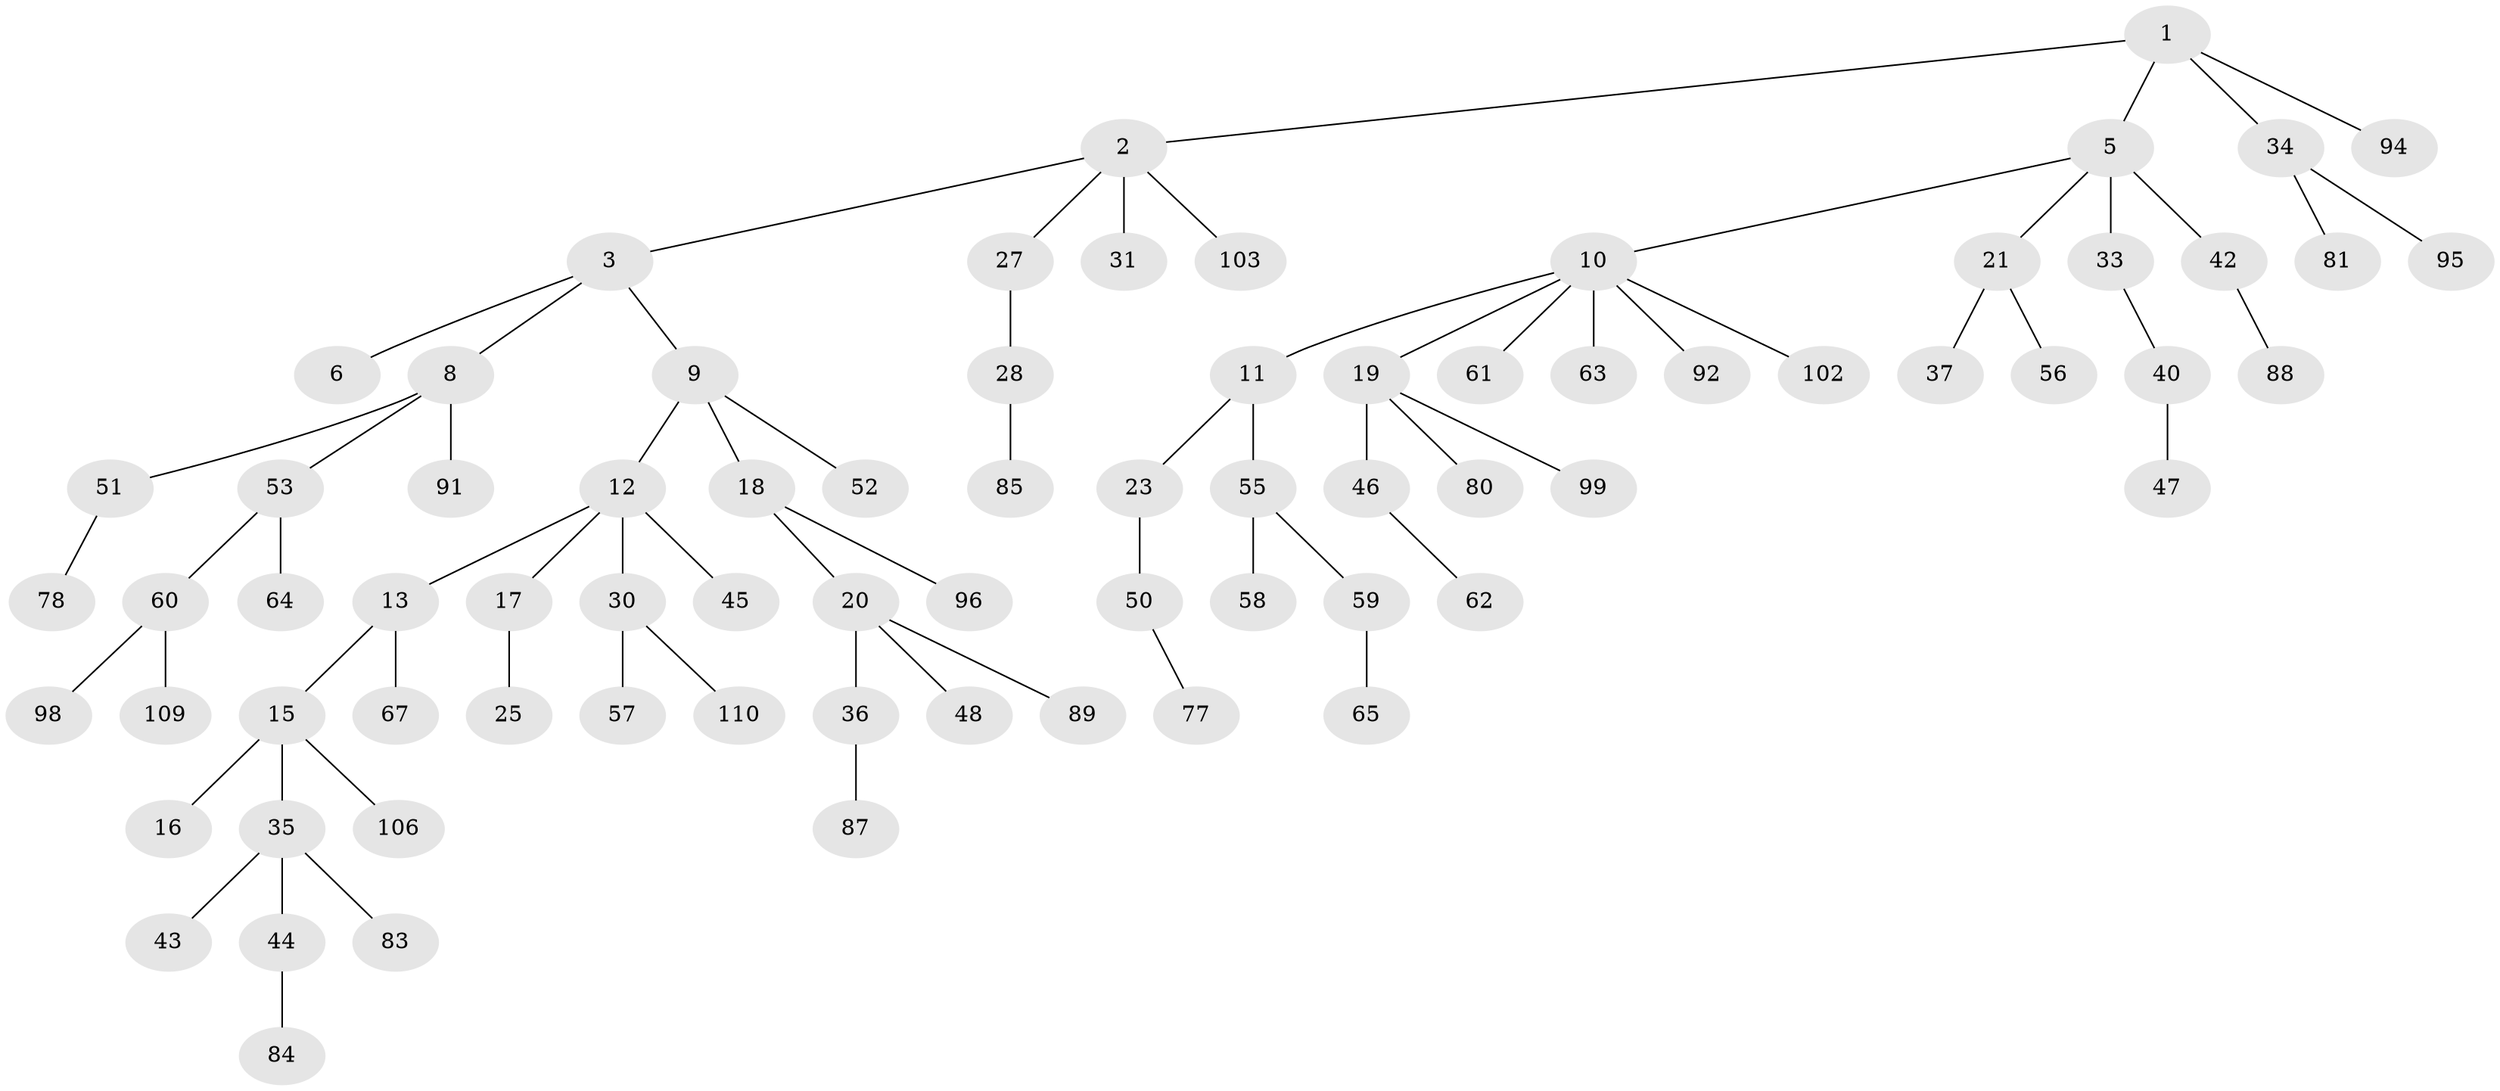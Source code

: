 // Generated by graph-tools (version 1.1) at 2025/24/03/03/25 07:24:06]
// undirected, 75 vertices, 74 edges
graph export_dot {
graph [start="1"]
  node [color=gray90,style=filled];
  1 [super="+66"];
  2 [super="+4"];
  3;
  5 [super="+7"];
  6 [super="+111"];
  8 [super="+14"];
  9 [super="+105"];
  10 [super="+26"];
  11 [super="+22"];
  12;
  13 [super="+32"];
  15 [super="+73"];
  16;
  17 [super="+29"];
  18 [super="+75"];
  19 [super="+24"];
  20 [super="+101"];
  21 [super="+39"];
  23;
  25;
  27;
  28 [super="+38"];
  30 [super="+54"];
  31 [super="+41"];
  33;
  34 [super="+69"];
  35;
  36 [super="+79"];
  37 [super="+107"];
  40;
  42 [super="+93"];
  43;
  44 [super="+86"];
  45 [super="+49"];
  46 [super="+104"];
  47;
  48;
  50 [super="+71"];
  51 [super="+82"];
  52;
  53;
  55 [super="+72"];
  56;
  57 [super="+68"];
  58;
  59;
  60 [super="+74"];
  61;
  62 [super="+108"];
  63 [super="+70"];
  64 [super="+76"];
  65 [super="+97"];
  67;
  77;
  78;
  80 [super="+90"];
  81;
  83;
  84;
  85;
  87;
  88;
  89;
  91;
  92;
  94;
  95;
  96;
  98;
  99 [super="+100"];
  102;
  103;
  106;
  109;
  110;
  1 -- 2;
  1 -- 5;
  1 -- 34;
  1 -- 94;
  2 -- 3;
  2 -- 31;
  2 -- 27;
  2 -- 103;
  3 -- 6;
  3 -- 8;
  3 -- 9;
  5 -- 10;
  5 -- 42;
  5 -- 33;
  5 -- 21;
  8 -- 51;
  8 -- 53;
  8 -- 91;
  9 -- 12;
  9 -- 18;
  9 -- 52;
  10 -- 11;
  10 -- 19;
  10 -- 61;
  10 -- 63;
  10 -- 102;
  10 -- 92;
  11 -- 55;
  11 -- 23;
  12 -- 13;
  12 -- 17;
  12 -- 30;
  12 -- 45;
  13 -- 15;
  13 -- 67;
  15 -- 16;
  15 -- 35;
  15 -- 106;
  17 -- 25;
  18 -- 20;
  18 -- 96;
  19 -- 80;
  19 -- 99;
  19 -- 46;
  20 -- 36;
  20 -- 48;
  20 -- 89;
  21 -- 37;
  21 -- 56;
  23 -- 50;
  27 -- 28;
  28 -- 85;
  30 -- 57;
  30 -- 110;
  33 -- 40;
  34 -- 81;
  34 -- 95;
  35 -- 43;
  35 -- 44;
  35 -- 83;
  36 -- 87;
  40 -- 47;
  42 -- 88;
  44 -- 84;
  46 -- 62;
  50 -- 77;
  51 -- 78;
  53 -- 60;
  53 -- 64;
  55 -- 58;
  55 -- 59;
  59 -- 65;
  60 -- 98;
  60 -- 109;
}
